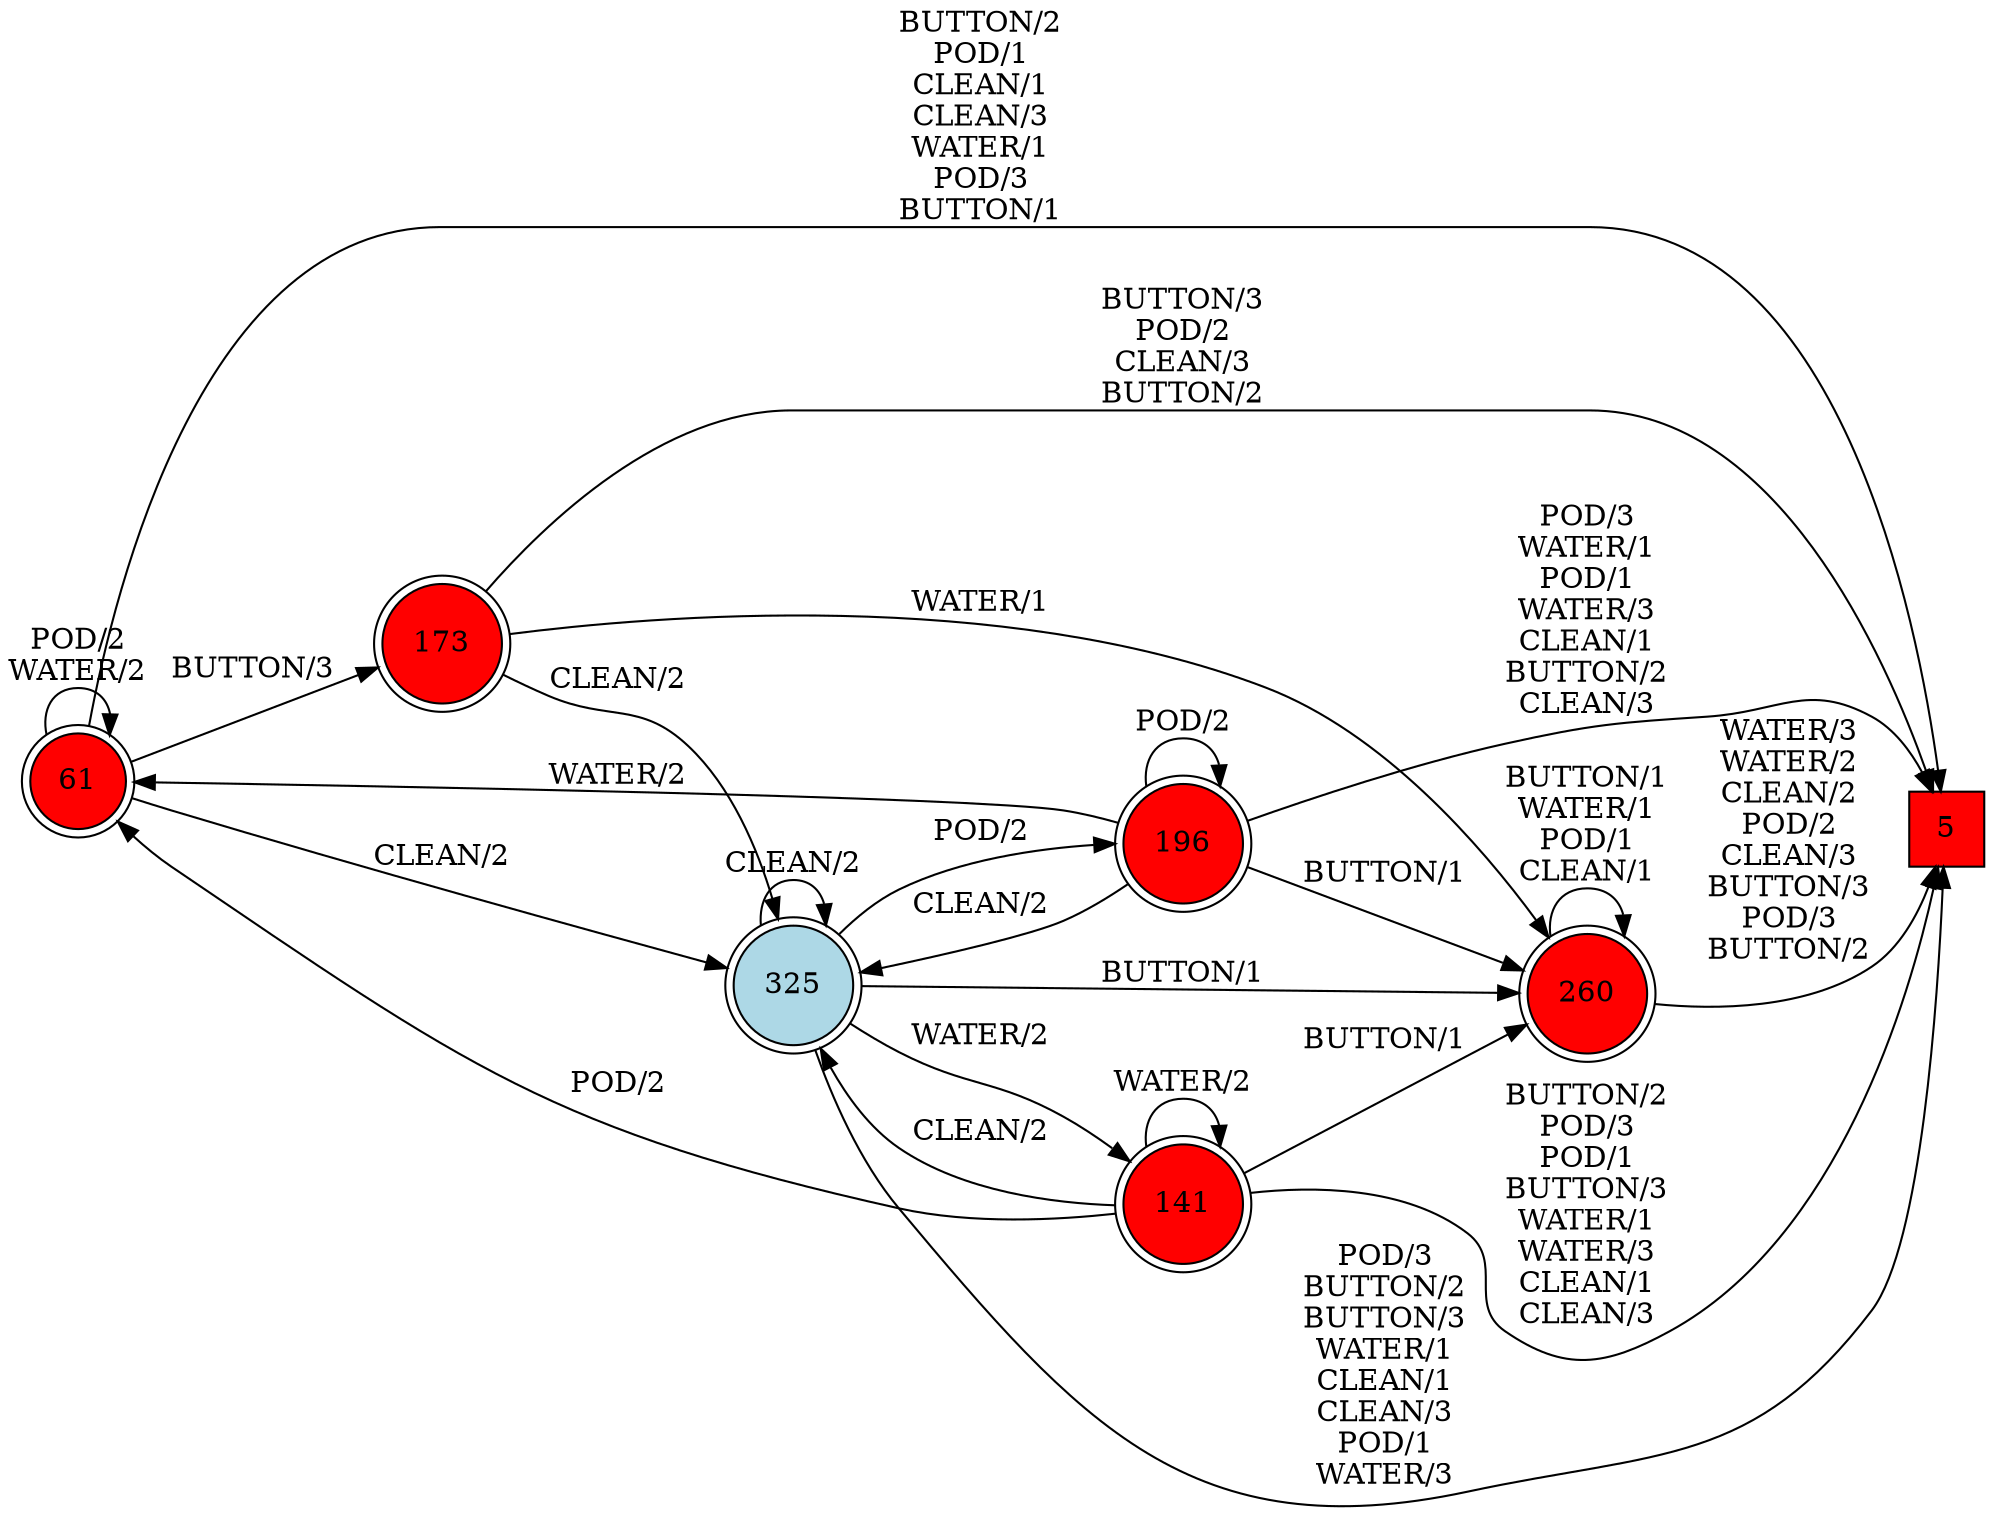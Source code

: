 digraph G {
  rankdir=LR;
  node [shape=circle, style=filled, fillcolor=white];
  "5" [fillcolor=red, shape=square];
  "61" [fillcolor=red, shape=doublecircle];
  "141" [fillcolor=red, shape=doublecircle];
  "173" [fillcolor=red, shape=doublecircle];
  "196" [fillcolor=red, shape=doublecircle];
  "260" [fillcolor=red, shape=doublecircle];
  "325" [isInitial=True, fillcolor=lightblue, shape=doublecircle];
  "61" -> "5" [label="BUTTON/2\nPOD/1\nCLEAN/1\nCLEAN/3\nWATER/1\nPOD/3\nBUTTON/1"];
  "61" -> "173" [label="BUTTON/3"];
  "61" -> "61" [label="POD/2\nWATER/2"];
  "61" -> "325" [label="CLEAN/2"];
  "141" -> "5" [label="BUTTON/2\nPOD/3\nPOD/1\nBUTTON/3\nWATER/1\nWATER/3\nCLEAN/1\nCLEAN/3"];
  "141" -> "141" [label="WATER/2"];
  "141" -> "61" [label="POD/2"];
  "141" -> "260" [label="BUTTON/1"];
  "141" -> "325" [label="CLEAN/2"];
  "173" -> "5" [label="BUTTON/3\nPOD/2\nCLEAN/3\nBUTTON/2"];
  "173" -> "325" [label="CLEAN/2"];
  "173" -> "260" [label="WATER/1"];
  "196" -> "5" [label="POD/3\nWATER/1\nPOD/1\nWATER/3\nCLEAN/1\nBUTTON/2\nCLEAN/3"];
  "196" -> "325" [label="CLEAN/2"];
  "196" -> "196" [label="POD/2"];
  "196" -> "61" [label="WATER/2"];
  "196" -> "260" [label="BUTTON/1"];
  "260" -> "5" [label="WATER/3\nWATER/2\nCLEAN/2\nPOD/2\nCLEAN/3\nBUTTON/3\nPOD/3\nBUTTON/2"];
  "260" -> "260" [label="BUTTON/1\nWATER/1\nPOD/1\nCLEAN/1"];
  "325" -> "5" [label="POD/3\nBUTTON/2\nBUTTON/3\nWATER/1\nCLEAN/1\nCLEAN/3\nPOD/1\nWATER/3"];
  "325" -> "141" [label="WATER/2"];
  "325" -> "260" [label="BUTTON/1"];
  "325" -> "325" [label="CLEAN/2"];
  "325" -> "196" [label="POD/2"];
}
